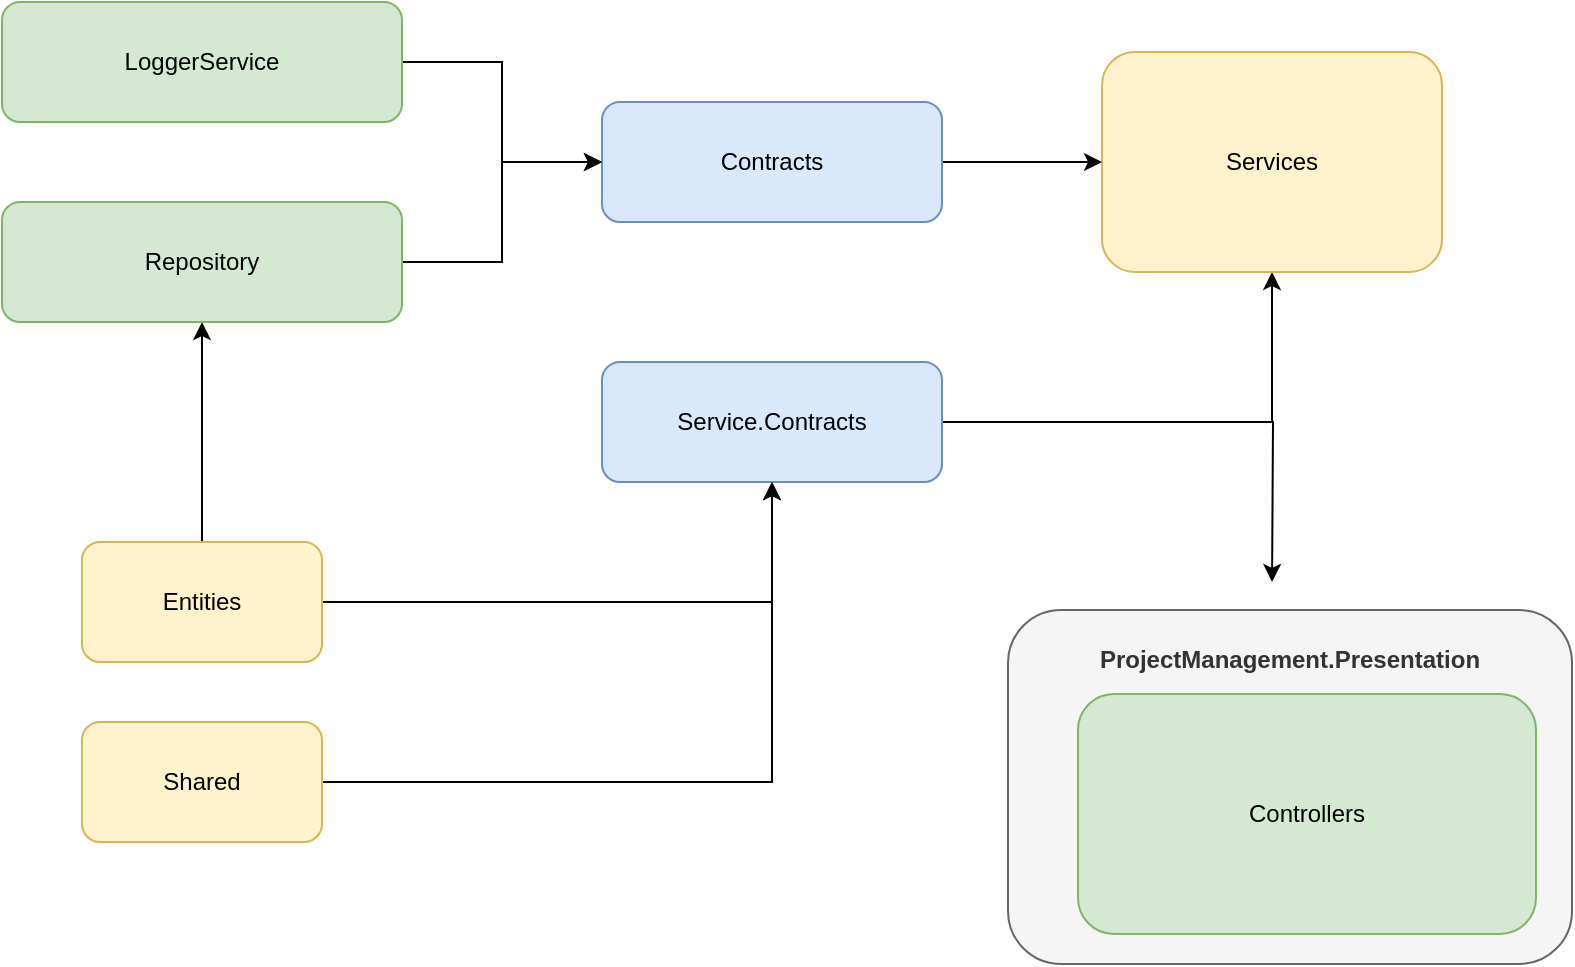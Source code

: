 <mxfile version="14.5.1" type="device" pages="2"><diagram id="4JCxmYZrAedKLysncjZj" name="OnionArchitecture"><mxGraphModel dx="1071" dy="512" grid="0" gridSize="10" guides="1" tooltips="1" connect="1" arrows="1" fold="1" page="1" pageScale="1" pageWidth="827" pageHeight="1169" math="0" shadow="0"><root><mxCell id="0"/><mxCell id="1" parent="0"/><mxCell id="34VUHBERtiXfLIoI1xyn-6" style="edgeStyle=orthogonalEdgeStyle;rounded=0;orthogonalLoop=1;jettySize=auto;html=1;" edge="1" parent="1" source="34VUHBERtiXfLIoI1xyn-1" target="34VUHBERtiXfLIoI1xyn-2"><mxGeometry relative="1" as="geometry"/></mxCell><mxCell id="34VUHBERtiXfLIoI1xyn-1" value="Shared" style="rounded=1;whiteSpace=wrap;html=1;fillColor=#fff2cc;strokeColor=#d6b656;" vertex="1" parent="1"><mxGeometry x="320" y="430" width="120" height="60" as="geometry"/></mxCell><mxCell id="34VUHBERtiXfLIoI1xyn-7" style="edgeStyle=orthogonalEdgeStyle;rounded=0;orthogonalLoop=1;jettySize=auto;html=1;" edge="1" parent="1" source="34VUHBERtiXfLIoI1xyn-2" target="34VUHBERtiXfLIoI1xyn-3"><mxGeometry relative="1" as="geometry"/></mxCell><mxCell id="34VUHBERtiXfLIoI1xyn-20" style="edgeStyle=orthogonalEdgeStyle;rounded=0;orthogonalLoop=1;jettySize=auto;html=1;" edge="1" parent="1" source="34VUHBERtiXfLIoI1xyn-2"><mxGeometry relative="1" as="geometry"><mxPoint x="915.029" y="360" as="targetPoint"/></mxGeometry></mxCell><mxCell id="34VUHBERtiXfLIoI1xyn-2" value="Service.Contracts" style="rounded=1;whiteSpace=wrap;html=1;fillColor=#dae8fc;strokeColor=#6c8ebf;" vertex="1" parent="1"><mxGeometry x="580" y="250" width="170" height="60" as="geometry"/></mxCell><mxCell id="34VUHBERtiXfLIoI1xyn-3" value="Services" style="rounded=1;whiteSpace=wrap;html=1;fillColor=#fff2cc;strokeColor=#d6b656;" vertex="1" parent="1"><mxGeometry x="830" y="95" width="170" height="110" as="geometry"/></mxCell><mxCell id="34VUHBERtiXfLIoI1xyn-5" style="edgeStyle=orthogonalEdgeStyle;rounded=0;orthogonalLoop=1;jettySize=auto;html=1;" edge="1" parent="1" source="34VUHBERtiXfLIoI1xyn-4" target="34VUHBERtiXfLIoI1xyn-2"><mxGeometry relative="1" as="geometry"/></mxCell><mxCell id="34VUHBERtiXfLIoI1xyn-12" style="edgeStyle=orthogonalEdgeStyle;rounded=0;orthogonalLoop=1;jettySize=auto;html=1;" edge="1" parent="1" source="34VUHBERtiXfLIoI1xyn-4" target="34VUHBERtiXfLIoI1xyn-10"><mxGeometry relative="1" as="geometry"/></mxCell><mxCell id="34VUHBERtiXfLIoI1xyn-4" value="Entities" style="rounded=1;whiteSpace=wrap;html=1;fillColor=#fff2cc;strokeColor=#d6b656;" vertex="1" parent="1"><mxGeometry x="320" y="340" width="120" height="60" as="geometry"/></mxCell><mxCell id="34VUHBERtiXfLIoI1xyn-9" style="edgeStyle=orthogonalEdgeStyle;rounded=0;orthogonalLoop=1;jettySize=auto;html=1;" edge="1" parent="1" source="34VUHBERtiXfLIoI1xyn-8" target="34VUHBERtiXfLIoI1xyn-3"><mxGeometry relative="1" as="geometry"/></mxCell><mxCell id="34VUHBERtiXfLIoI1xyn-8" value="Contracts" style="rounded=1;whiteSpace=wrap;html=1;fillColor=#dae8fc;strokeColor=#6c8ebf;" vertex="1" parent="1"><mxGeometry x="580" y="120" width="170" height="60" as="geometry"/></mxCell><mxCell id="34VUHBERtiXfLIoI1xyn-11" style="edgeStyle=orthogonalEdgeStyle;rounded=0;orthogonalLoop=1;jettySize=auto;html=1;" edge="1" parent="1" source="34VUHBERtiXfLIoI1xyn-10" target="34VUHBERtiXfLIoI1xyn-8"><mxGeometry relative="1" as="geometry"/></mxCell><mxCell id="34VUHBERtiXfLIoI1xyn-10" value="Repository" style="rounded=1;whiteSpace=wrap;html=1;fillColor=#d5e8d4;strokeColor=#82b366;" vertex="1" parent="1"><mxGeometry x="280" y="170" width="200" height="60" as="geometry"/></mxCell><mxCell id="34VUHBERtiXfLIoI1xyn-14" style="edgeStyle=orthogonalEdgeStyle;rounded=0;orthogonalLoop=1;jettySize=auto;html=1;" edge="1" parent="1" source="34VUHBERtiXfLIoI1xyn-13" target="34VUHBERtiXfLIoI1xyn-8"><mxGeometry relative="1" as="geometry"/></mxCell><mxCell id="34VUHBERtiXfLIoI1xyn-13" value="LoggerService" style="rounded=1;whiteSpace=wrap;html=1;fillColor=#d5e8d4;strokeColor=#82b366;" vertex="1" parent="1"><mxGeometry x="280" y="70" width="200" height="60" as="geometry"/></mxCell><mxCell id="34VUHBERtiXfLIoI1xyn-21" value="&lt;b&gt;ProjectManagement.Presentation&lt;/b&gt;&lt;br&gt;&lt;br&gt;&lt;br&gt;&lt;br&gt;&lt;br&gt;&lt;br&gt;&lt;br&gt;&lt;br&gt;&lt;br&gt;&lt;br&gt;" style="rounded=1;whiteSpace=wrap;html=1;fillColor=#f5f5f5;strokeColor=#666666;fontColor=#333333;" vertex="1" parent="1"><mxGeometry x="783" y="374" width="282" height="177" as="geometry"/></mxCell><mxCell id="34VUHBERtiXfLIoI1xyn-22" value="Controllers" style="rounded=1;whiteSpace=wrap;html=1;fillColor=#d5e8d4;strokeColor=#82b366;" vertex="1" parent="1"><mxGeometry x="818" y="416" width="229" height="120" as="geometry"/></mxCell></root></mxGraphModel></diagram><diagram id="JHES8l0eCyB7-3SQsCJb" name="endpoints"><mxGraphModel dx="229" dy="139" grid="0" gridSize="10" guides="1" tooltips="1" connect="1" arrows="1" fold="1" page="1" pageScale="1" pageWidth="827" pageHeight="1169" math="0" shadow="0"><root><mxCell id="0ck0MY-EbVi0F_Dnpy0r-0"/><mxCell id="0ck0MY-EbVi0F_Dnpy0r-1" parent="0ck0MY-EbVi0F_Dnpy0r-0"/><mxCell id="tsEMKcLgvjqsvhfNjjWs-0" value="api/projects" style="text;html=1;strokeColor=none;fillColor=none;align=left;verticalAlign=middle;whiteSpace=wrap;rounded=0;" vertex="1" parent="0ck0MY-EbVi0F_Dnpy0r-1"><mxGeometry x="80" y="54" width="306" height="20" as="geometry"/></mxCell><mxCell id="tsEMKcLgvjqsvhfNjjWs-1" value="api/projects/&lt;font color=&quot;#cc0000&quot;&gt;{projectId}&lt;/font&gt;" style="text;html=1;strokeColor=none;fillColor=none;align=left;verticalAlign=middle;whiteSpace=wrap;rounded=0;" vertex="1" parent="0ck0MY-EbVi0F_Dnpy0r-1"><mxGeometry x="80" y="74" width="306" height="20" as="geometry"/></mxCell><mxCell id="tsEMKcLgvjqsvhfNjjWs-2" value="api/projects/&lt;font color=&quot;#cc0000&quot;&gt;{projectId}&lt;/font&gt;/employees" style="text;html=1;strokeColor=none;fillColor=none;align=left;verticalAlign=middle;whiteSpace=wrap;rounded=0;" vertex="1" parent="0ck0MY-EbVi0F_Dnpy0r-1"><mxGeometry x="80" y="97" width="306" height="20" as="geometry"/></mxCell><mxCell id="tsEMKcLgvjqsvhfNjjWs-3" value="api/projects/&lt;font color=&quot;#cc0000&quot;&gt;{projectId}&lt;/font&gt;/employees/&lt;font color=&quot;#cc0000&quot;&gt;{employeeId}&lt;/font&gt;" style="text;html=1;strokeColor=none;fillColor=none;align=left;verticalAlign=middle;whiteSpace=wrap;rounded=0;" vertex="1" parent="0ck0MY-EbVi0F_Dnpy0r-1"><mxGeometry x="80" y="120" width="306" height="20" as="geometry"/></mxCell></root></mxGraphModel></diagram></mxfile>